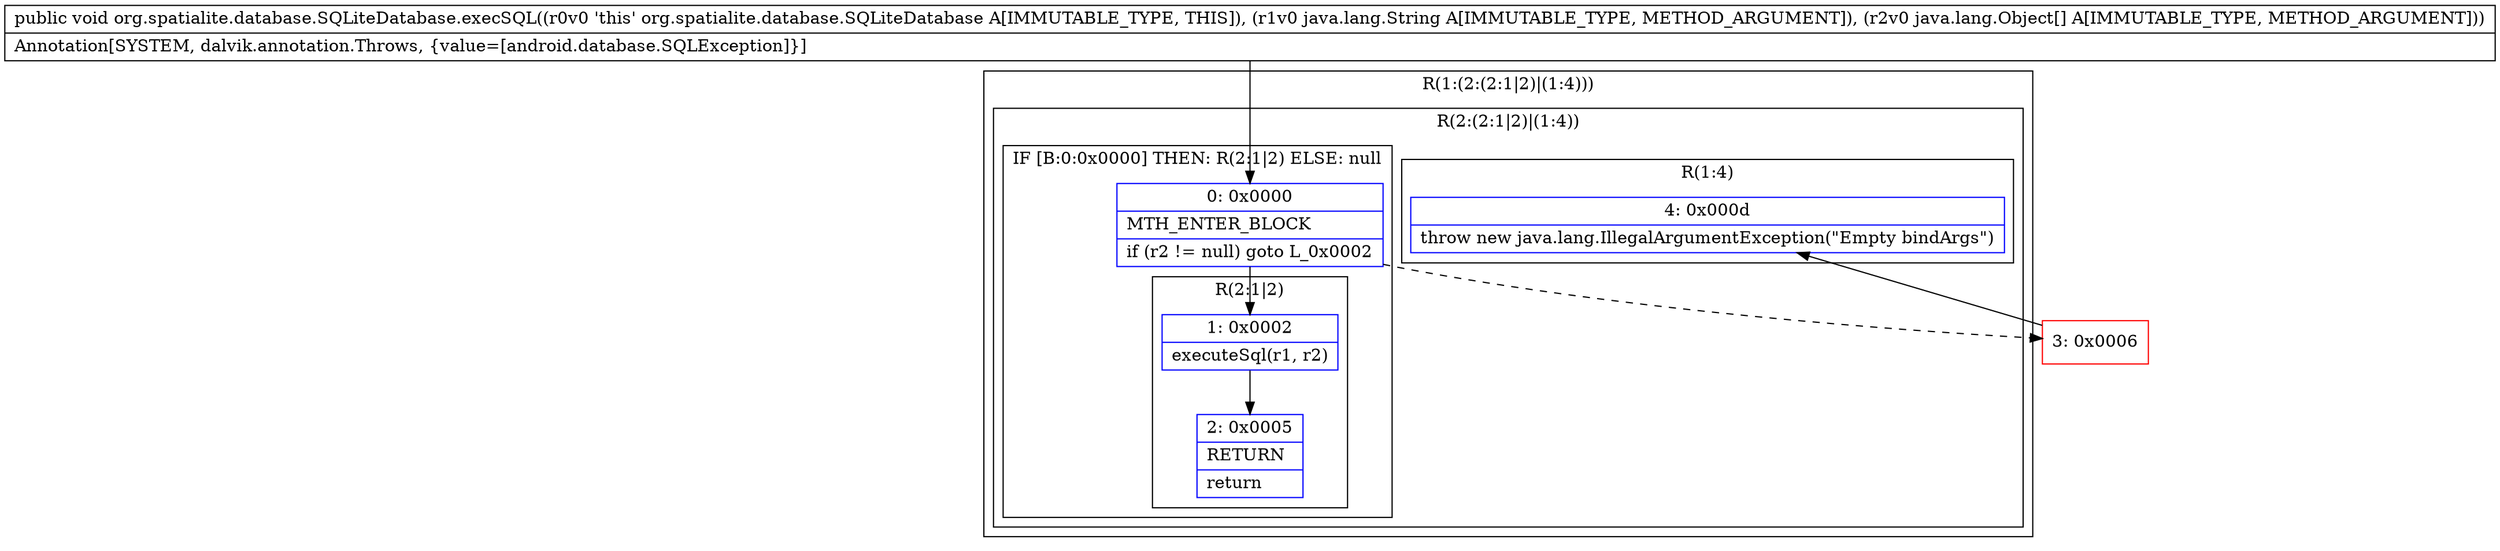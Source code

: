 digraph "CFG fororg.spatialite.database.SQLiteDatabase.execSQL(Ljava\/lang\/String;[Ljava\/lang\/Object;)V" {
subgraph cluster_Region_1048700113 {
label = "R(1:(2:(2:1|2)|(1:4)))";
node [shape=record,color=blue];
subgraph cluster_Region_393767219 {
label = "R(2:(2:1|2)|(1:4))";
node [shape=record,color=blue];
subgraph cluster_IfRegion_1007986857 {
label = "IF [B:0:0x0000] THEN: R(2:1|2) ELSE: null";
node [shape=record,color=blue];
Node_0 [shape=record,label="{0\:\ 0x0000|MTH_ENTER_BLOCK\l|if (r2 != null) goto L_0x0002\l}"];
subgraph cluster_Region_336585214 {
label = "R(2:1|2)";
node [shape=record,color=blue];
Node_1 [shape=record,label="{1\:\ 0x0002|executeSql(r1, r2)\l}"];
Node_2 [shape=record,label="{2\:\ 0x0005|RETURN\l|return\l}"];
}
}
subgraph cluster_Region_622409922 {
label = "R(1:4)";
node [shape=record,color=blue];
Node_4 [shape=record,label="{4\:\ 0x000d|throw new java.lang.IllegalArgumentException(\"Empty bindArgs\")\l}"];
}
}
}
Node_3 [shape=record,color=red,label="{3\:\ 0x0006}"];
MethodNode[shape=record,label="{public void org.spatialite.database.SQLiteDatabase.execSQL((r0v0 'this' org.spatialite.database.SQLiteDatabase A[IMMUTABLE_TYPE, THIS]), (r1v0 java.lang.String A[IMMUTABLE_TYPE, METHOD_ARGUMENT]), (r2v0 java.lang.Object[] A[IMMUTABLE_TYPE, METHOD_ARGUMENT]))  | Annotation[SYSTEM, dalvik.annotation.Throws, \{value=[android.database.SQLException]\}]\l}"];
MethodNode -> Node_0;
Node_0 -> Node_1;
Node_0 -> Node_3[style=dashed];
Node_1 -> Node_2;
Node_3 -> Node_4;
}

